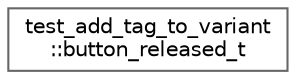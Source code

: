 digraph "类继承关系图"
{
 // LATEX_PDF_SIZE
  bgcolor="transparent";
  edge [fontname=Helvetica,fontsize=10,labelfontname=Helvetica,labelfontsize=10];
  node [fontname=Helvetica,fontsize=10,shape=box,height=0.2,width=0.4];
  rankdir="LR";
  Node0 [id="Node000000",label="test_add_tag_to_variant\l::button_released_t",height=0.2,width=0.4,color="grey40", fillcolor="white", style="filled",URL="$structtest__add__tag__to__variant_1_1button__released__t.html",tooltip=" "];
}
